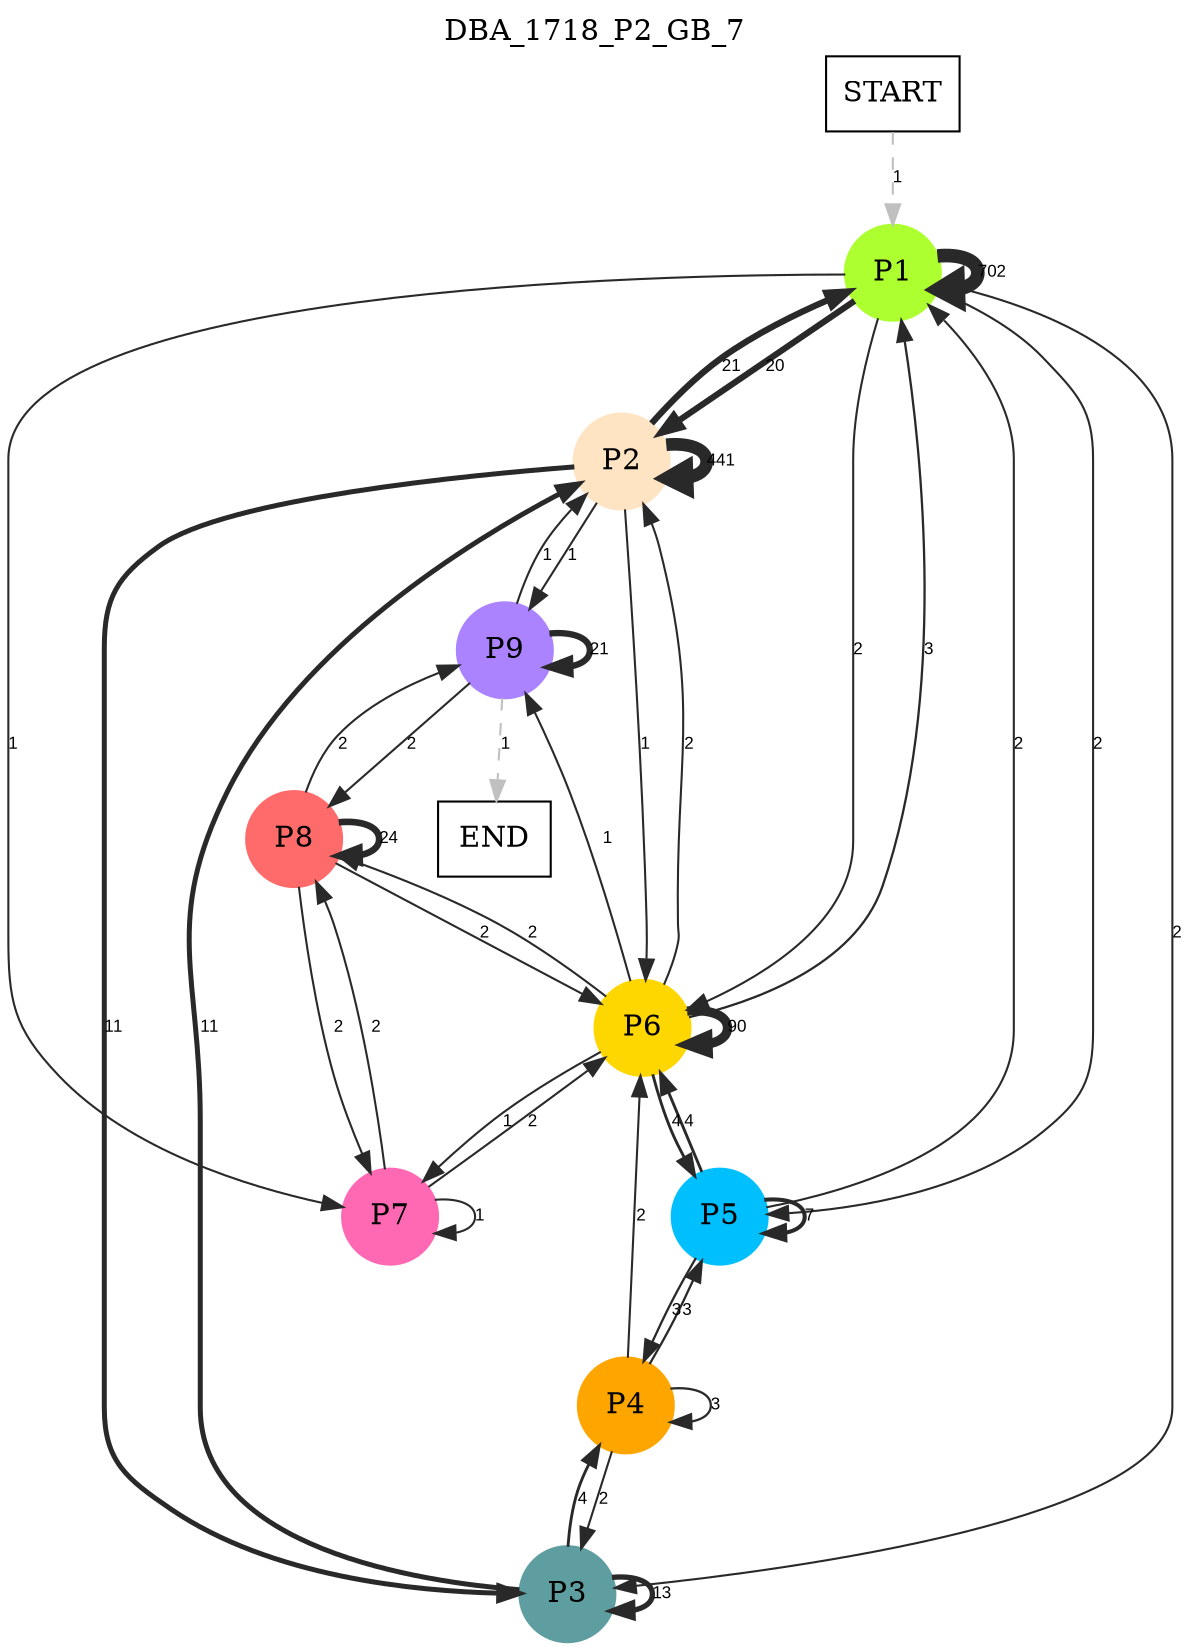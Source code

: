 digraph DBA_1718_P2_GB_7 {
	labelloc="t";
	label=DBA_1718_P2_GB_7;
	dpi = 150
	size="16,11!";
	margin = 0;
"START" [shape=box, fillcolor=white, style=filled, color=black]
"P1" [shape=circle, color=greenyellow, style=filled]
"P2" [shape=circle, color=bisque, style=filled]
"P3" [shape=circle, color=cadetblue, style=filled]
"P4" [shape=circle, color=orange, style=filled]
"P5" [shape=circle, color=deepskyblue, style=filled]
"P6" [shape=circle, color=gold, style=filled]
"P7" [shape=circle, color=hotpink, style=filled]
"P8" [shape=circle, color=indianred1, style=filled]
"P9" [shape=circle, color=mediumpurple1, style=filled]
"END" [shape=box, fillcolor=white, style=filled, color=black]
"START" -> "P1" [ style = dashed color=grey label ="1" labelfloat=false fontname="Arial" fontsize=8]

"P1" -> "P1" [ color=grey16 penwidth = "6.55393340402581"label ="702" labelfloat=false fontname="Arial" fontsize=8]

"P1" -> "P2" [ color=grey16 penwidth = "2.99573227355399"label ="20" labelfloat=false fontname="Arial" fontsize=8]

"P1" -> "P3" [ color=grey16 penwidth = "1"label ="2" labelfloat=false fontname="Arial" fontsize=8]

"P1" -> "P5" [ color=grey16 penwidth = "1"label ="2" labelfloat=false fontname="Arial" fontsize=8]

"P1" -> "P6" [ color=grey16 penwidth = "1"label ="2" labelfloat=false fontname="Arial" fontsize=8]

"P1" -> "P7" [ color=grey16 penwidth = "1"label ="1" labelfloat=false fontname="Arial" fontsize=8]

"P2" -> "P1" [ color=grey16 penwidth = "3.04452243772342"label ="21" labelfloat=false fontname="Arial" fontsize=8]

"P2" -> "P2" [ color=grey16 penwidth = "6.08904487544685"label ="441" labelfloat=false fontname="Arial" fontsize=8]

"P2" -> "P3" [ color=grey16 penwidth = "2.39789527279837"label ="11" labelfloat=false fontname="Arial" fontsize=8]

"P2" -> "P6" [ color=grey16 penwidth = "1"label ="1" labelfloat=false fontname="Arial" fontsize=8]

"P2" -> "P9" [ color=grey16 penwidth = "1"label ="1" labelfloat=false fontname="Arial" fontsize=8]

"P3" -> "P2" [ color=grey16 penwidth = "2.39789527279837"label ="11" labelfloat=false fontname="Arial" fontsize=8]

"P3" -> "P3" [ color=grey16 penwidth = "2.56494935746154"label ="13" labelfloat=false fontname="Arial" fontsize=8]

"P3" -> "P4" [ color=grey16 penwidth = "1.38629436111989"label ="4" labelfloat=false fontname="Arial" fontsize=8]

"P4" -> "P3" [ color=grey16 penwidth = "1"label ="2" labelfloat=false fontname="Arial" fontsize=8]

"P4" -> "P4" [ color=grey16 penwidth = "1.09861228866811"label ="3" labelfloat=false fontname="Arial" fontsize=8]

"P4" -> "P5" [ color=grey16 penwidth = "1.09861228866811"label ="3" labelfloat=false fontname="Arial" fontsize=8]

"P4" -> "P6" [ color=grey16 penwidth = "1"label ="2" labelfloat=false fontname="Arial" fontsize=8]

"P5" -> "P1" [ color=grey16 penwidth = "1"label ="2" labelfloat=false fontname="Arial" fontsize=8]

"P5" -> "P4" [ color=grey16 penwidth = "1.09861228866811"label ="3" labelfloat=false fontname="Arial" fontsize=8]

"P5" -> "P5" [ color=grey16 penwidth = "1.94591014905531"label ="7" labelfloat=false fontname="Arial" fontsize=8]

"P5" -> "P6" [ color=grey16 penwidth = "1.38629436111989"label ="4" labelfloat=false fontname="Arial" fontsize=8]

"P6" -> "P1" [ color=grey16 penwidth = "1.09861228866811"label ="3" labelfloat=false fontname="Arial" fontsize=8]

"P6" -> "P2" [ color=grey16 penwidth = "1"label ="2" labelfloat=false fontname="Arial" fontsize=8]

"P6" -> "P5" [ color=grey16 penwidth = "1.38629436111989"label ="4" labelfloat=false fontname="Arial" fontsize=8]

"P6" -> "P6" [ color=grey16 penwidth = "4.49980967033027"label ="90" labelfloat=false fontname="Arial" fontsize=8]

"P6" -> "P7" [ color=grey16 penwidth = "1"label ="1" labelfloat=false fontname="Arial" fontsize=8]

"P6" -> "P8" [ color=grey16 penwidth = "1"label ="2" labelfloat=false fontname="Arial" fontsize=8]

"P6" -> "P9" [ color=grey16 penwidth = "1"label ="1" labelfloat=false fontname="Arial" fontsize=8]

"P7" -> "P6" [ color=grey16 penwidth = "1"label ="2" labelfloat=false fontname="Arial" fontsize=8]

"P7" -> "P7" [ color=grey16 penwidth = "1"label ="1" labelfloat=false fontname="Arial" fontsize=8]

"P7" -> "P8" [ color=grey16 penwidth = "1"label ="2" labelfloat=false fontname="Arial" fontsize=8]

"P8" -> "P6" [ color=grey16 penwidth = "1"label ="2" labelfloat=false fontname="Arial" fontsize=8]

"P8" -> "P7" [ color=grey16 penwidth = "1"label ="2" labelfloat=false fontname="Arial" fontsize=8]

"P8" -> "P8" [ color=grey16 penwidth = "3.17805383034795"label ="24" labelfloat=false fontname="Arial" fontsize=8]

"P8" -> "P9" [ color=grey16 penwidth = "1"label ="2" labelfloat=false fontname="Arial" fontsize=8]

"P9" -> "P2" [ color=grey16 penwidth = "1"label ="1" labelfloat=false fontname="Arial" fontsize=8]

"P9" -> "P8" [ color=grey16 penwidth = "1"label ="2" labelfloat=false fontname="Arial" fontsize=8]

"P9" -> "P9" [ color=grey16 penwidth = "3.04452243772342"label ="21" labelfloat=false fontname="Arial" fontsize=8]

"P9" -> "END" [ style = dashed color=grey label ="1" labelfloat=false fontname="Arial" fontsize=8]

}
